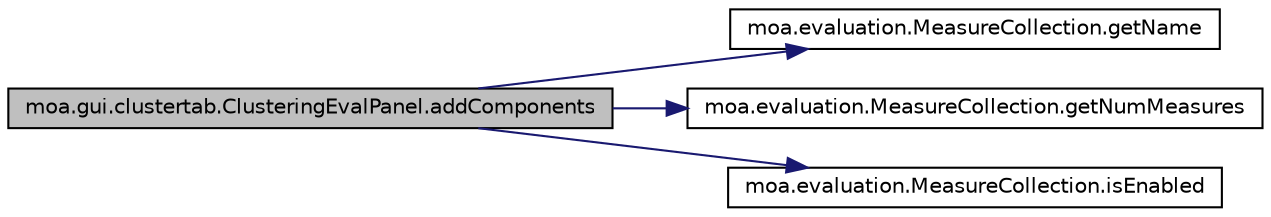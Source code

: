 digraph G
{
  edge [fontname="Helvetica",fontsize="10",labelfontname="Helvetica",labelfontsize="10"];
  node [fontname="Helvetica",fontsize="10",shape=record];
  rankdir=LR;
  Node1 [label="moa.gui.clustertab.ClusteringEvalPanel.addComponents",height=0.2,width=0.4,color="black", fillcolor="grey75", style="filled" fontcolor="black"];
  Node1 -> Node2 [color="midnightblue",fontsize="10",style="solid",fontname="Helvetica"];
  Node2 [label="moa.evaluation.MeasureCollection.getName",height=0.2,width=0.4,color="black", fillcolor="white", style="filled",URL="$classmoa_1_1evaluation_1_1MeasureCollection.html#a4b048a28aaba3c44046baffd1ef4440f"];
  Node1 -> Node3 [color="midnightblue",fontsize="10",style="solid",fontname="Helvetica"];
  Node3 [label="moa.evaluation.MeasureCollection.getNumMeasures",height=0.2,width=0.4,color="black", fillcolor="white", style="filled",URL="$classmoa_1_1evaluation_1_1MeasureCollection.html#aa21276cf4ecc9b8fd091d282975157ea"];
  Node1 -> Node4 [color="midnightblue",fontsize="10",style="solid",fontname="Helvetica"];
  Node4 [label="moa.evaluation.MeasureCollection.isEnabled",height=0.2,width=0.4,color="black", fillcolor="white", style="filled",URL="$classmoa_1_1evaluation_1_1MeasureCollection.html#acb13319ac2d8c79027d9316f16e6f98e"];
}
